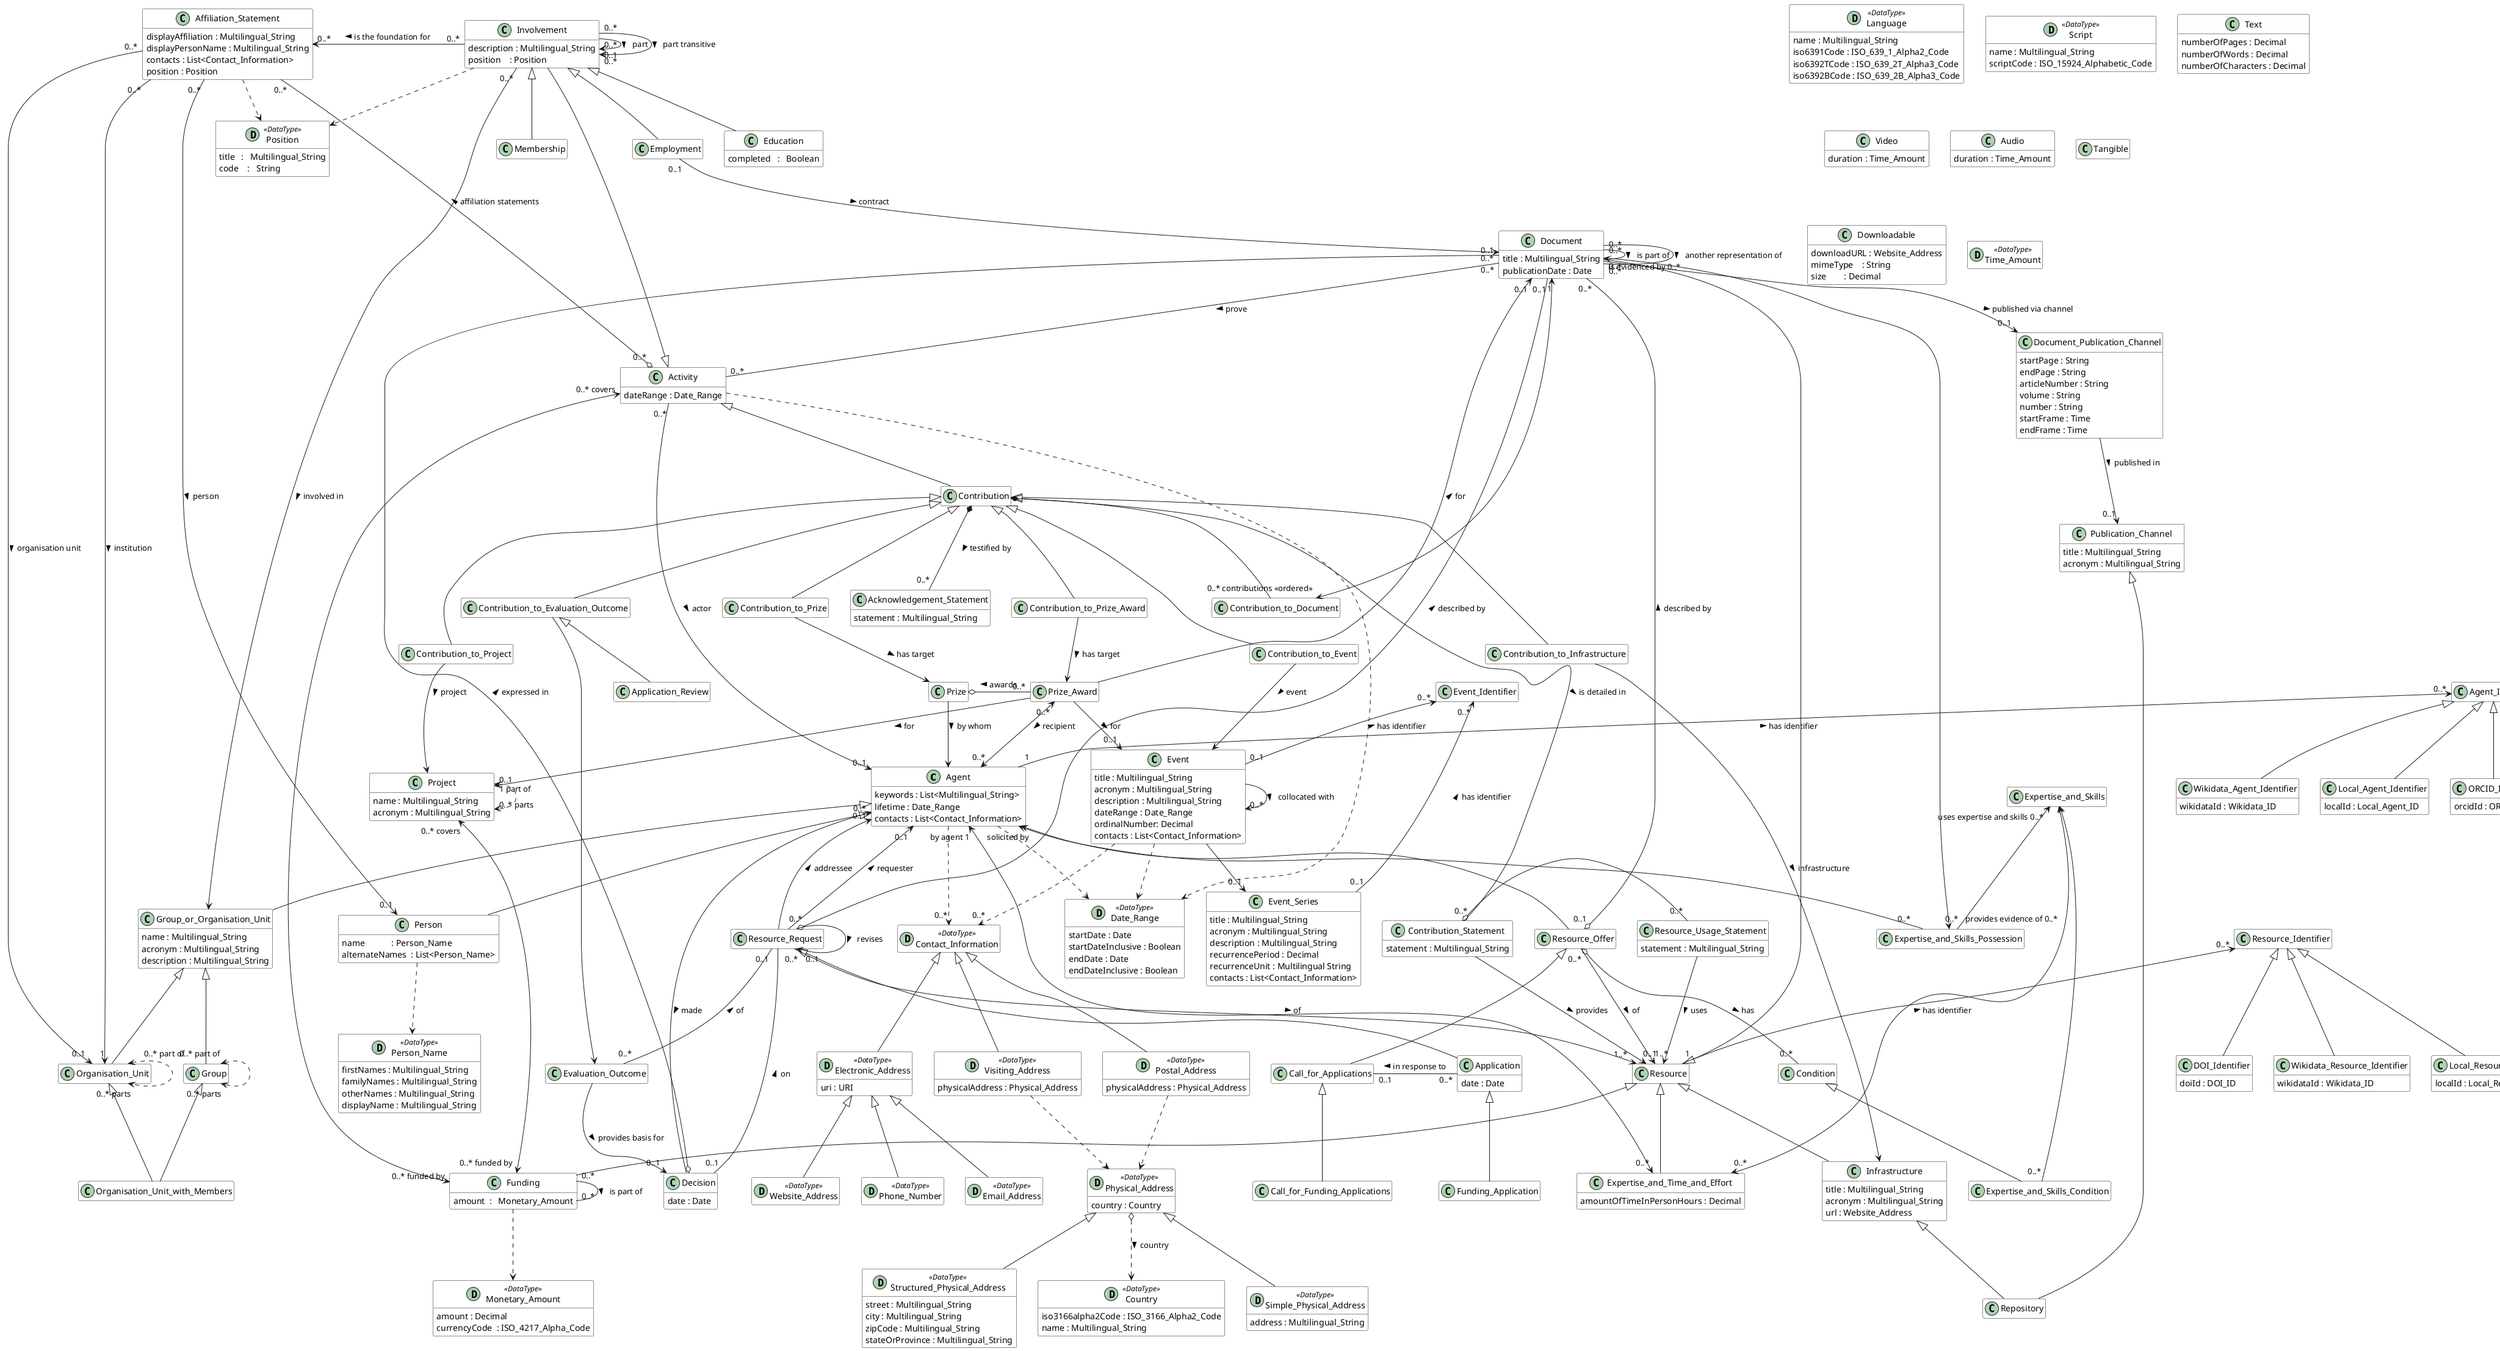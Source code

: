 @startuml
!startsub common
    !define datatype(x) class x << (D,#add0b2) DataType>> #ffffff
    hide empty members
    skinparam BoxPadding 120
!endsub

' === Agent hierarchy ===

!startsub Agent
    class "Agent" #ffffff {
        keywords : List<Multilingual_String>
    	lifetime : Date_Range
    	contacts : List<Contact_Information>
    }
    "Agent" ..> "Date_Range"
    "Agent" ..> "0..*" "Contact_Information"
!endsub

!startsub Person
    class "Person" #ffffff {
        name            : Person_Name
        alternateNames  : List<Person_Name>
    }
!endsub

!startsub Agent_Identifier
    class "Agent_Identifier" #ffffff {
    }

    "Agent_Identifier" "0..*" <-- "1" "Agent" : has identifier <
!endsub

!startsub Agent_Identifier_Hierarchy
    class "ORCID_Identifier" #ffffff {
        orcidId : ORCID_iD
    }

    "Agent_Identifier" <|-- "ORCID_Identifier"

    class "ROR_Identifier" #ffffff {
            rorId : ROR_ID
        }

    "Agent_Identifier" <|-- "ROR_Identifier"

    class "ISNI_Identifier" #ffffff {
            isniId : ISNI_ID
        }

    "Agent_Identifier" <|-- "ISNI_Identifier"

    class "FundRef_Identifier" #ffffff {
            fundRefId : FundRef_ID
        }

    "Agent_Identifier" <|-- "FundRef_Identifier"

    class "Wikidata_Agent_Identifier" #ffffff {
           wikidataId : Wikidata_ID
        }

    "Agent_Identifier" <|-- "Wikidata_Agent_Identifier"

    class "Local_Agent_Identifier" #ffffff {
           localId : Local_Agent_ID
    }

    "Agent_Identifier" <|-- "Local_Agent_Identifier"
!endsub

!startsub Person
    "Agent" <|-- "Person"
!endsub

!startsub Person
    datatype("Person_Name") {
        firstNames : Multilingual_String
        familyNames : Multilingual_String
        otherNames : Multilingual_String
        displayName : Multilingual_String
    }
!endsub

!startsub Person
    "Person" ..> "Person_Name"
!endsub

!startsub Group_or_Organisation_Unit
    class "Group_or_Organisation_Unit" #ffffff {
        name : Multilingual_String
        acronym : Multilingual_String
        description : Multilingual_String
    }
!endsub

!startsub Group_or_Organisation_Unit
	"Agent" <|-- "Group_or_Organisation_Unit"
!endsub

!startsub Group
    class "Group" #ffffff {
    }
!endsub

!startsub Group
	"Group_or_Organisation_Unit" <|-- "Group"
!endsub

!startsub Organisation_Unit
    class "Organisation_Unit" #ffffff {
    }
!endsub

!startsub Organisation_Unit
	"Group_or_Organisation_Unit" <|-- "Organisation_Unit"
!endsub

!startsub Organisation_Unit
	"Organisation_Unit" "0..* part of" <..> "0..* parts" "Organisation_Unit"
!endsub

!startsub Group
	"Group" "0..* part of" <..> "0..* parts" "Group"
!endsub

!startsub Organisation_Unit_with_Members
    class "Organisation_Unit_with_Members" #ffffff {
    }
!endsub

!startsub Organisation_Unit_with_Members
    "Group" <|-- "Organisation_Unit_with_Members"
!endsub

!startsub Organisation_Unit_with_Members
    "Organisation_Unit" <|-- "Organisation_Unit_with_Members"
!endsub

' === Activity hierarchy ===

!startsub Activity
    class "Activity" #ffffff {
  		dateRange : Date_Range
    }
!endsub

!startsub Involvement
    class "Involvement" #ffffff {
        description : Multilingual_String
        position    : Position
    }
!endsub

!startsub Involvement
   "Activity" <|-d- "Involvement"
!endsub

!startsub Employment
    class "Employment" #ffffff {
    }
!endsub

!startsub Employment
    "Involvement" <|-d- "Employment"
!endsub

!startsub Education
    class "Education" #ffffff {
        completed   :   Boolean
    }
!endsub

!startsub Education
    "Involvement" <|-d- "Education"
!endsub

!startsub Membership
    class "Membership" #ffffff {
    }
!endsub

!startsub Membership
    "Involvement" <|-d- "Membership"
!endsub

!startsub Contribution
    class "Contribution" #ffffff {
    }
!endsub

!startsub Contribution
    "Activity" <|-d- "Contribution"
!endsub

!startsub Contribution_to_Project
    class "Contribution_to_Project" #ffffff {
    }
!endsub

!startsub Contribution_to_Project
    "Contribution" <|-d- "Contribution_to_Project"
!endsub

!startsub Contribution_to_Document
    class "Contribution_to_Document" #ffffff {
    }
!endsub

!startsub Contribution_to_Document
    "Contribution" <|-d- "Contribution_to_Document"
!endsub

!startsub Contribution_to_Event
    class "Contribution_to_Event" #ffffff {
    }
!endsub

!startsub Contribution_to_Event
    "Contribution" <|-d- "Contribution_to_Event"
!endsub

!startsub Contribution_to_Infrastructure
    class "Contribution_to_Infrastructure" #ffffff {
    }
!endsub

!startsub Contribution_to_Infrastructure
    "Contribution" <|-d- "Contribution_to_Infrastructure"
!endsub

!startsub Contribution_to_Prize
    class "Contribution_to_Prize" #ffffff {
    }
!endsub

!startsub Contribution_to_Prize
    "Contribution" <|-d- "Contribution_to_Prize"
!endsub

!startsub Contribution_to_Prize_Award
    class "Contribution_to_Prize_Award" #ffffff {
    }
!endsub

!startsub Contribution_to_Prize_Award
    "Contribution" <|-d- "Contribution_to_Prize_Award"
!endsub


!startsub Activity
	"Document" "0..*" -- "0..*" "Activity" : prove >
!endsub

' === Agent - Activity links ===

!startsub Activity
    "Activity" "0..*" --> "0..1" "Agent" : actor >
!endsub

!startsub Involvement
	"Involvement" "0..*" --> "Group_or_Organisation_Unit" : involved in >
!endsub

' === Resource hierarchy ===

!startsub Resource
    class "Resource" #ffffff {
    }
!endsub

!startsub Funding
    class "Funding" #ffffff {
        amount  :   Monetary_Amount
    }
!endsub

!startsub Funding
    datatype("Monetary_Amount") {
        amount : Decimal
        currencyCode  : ISO_4217_Alpha_Code
    }
!endsub

!startsub Funding
    "Funding" ..> "Monetary_Amount"
!endsub

!startsub Funding
     "Resource" <|-- "Funding"
!endsub

!startsub Infrastructure
    class "Infrastructure" #ffffff {
        title : Multilingual_String
        acronym : Multilingual_String
        url : Website_Address
    }

    "Resource" <|-- "Infrastructure"

!endsub

!startsub Contribution_to_Infrastructure
    "Contribution_to_Infrastructure" --> "Infrastructure" : infrastructure >
!endsub

!startsub Document_isa_Resource
	"Resource" <|-- "Document"
!endsub

!startsub Document
    class "Document" #ffffff {
        title : Multilingual_String
        publicationDate : Date
    }

    "Document" "0..*" -- "0..*" "Document" : is part of >

    "Document" "0..*" -- "0..*" "Document" : another representation of >

!endsub

!startsub Publication_Channel
    class "Publication_Channel" #ffffff {
        title : Multilingual_String
        acronym : Multilingual_String
    }

    "Document" --> "0..1" "Document_Publication_Channel" : published via channel >

    class "Document_Publication_Channel" #ffffff {
        startPage : String
        endPage : String
        articleNumber : String
        volume : String
        number : String
        startFrame : Time
        endFrame : Time
    }

    "Document_Publication_Channel" --> "0..1" "Publication_Channel" : published in >

    class "Repository" #ffffff {
    }

    "Publication_Channel" <|-- "Repository"

    "Infrastructure" <|-- "Repository"

!endsub

!startsub Funding
     "Funding" "0..*" -- "0..*" "Funding" : is part of >
!endsub

!startsub Resource_Identifier
    class "Resource_Identifier" #ffffff {
    }

    "Resource_Identifier" "0..*" <-- "1" "Resource" : has identifier <

    class "DOI_Identifier" #ffffff {
        doiId : DOI_ID
    }

    "Resource_Identifier" <|-- "DOI_Identifier"

    class "Wikidata_Resource_Identifier" #ffffff {
        wikidataId : Wikidata_ID
    }

    "Resource_Identifier" <|-- "Wikidata_Resource_Identifier"

    class "Local_Resource_Identifier" #ffffff {
        localId : Local_Resource_ID
    }

    "Resource_Identifier" <|-- "Local_Resource_Identifier"

!endsub

!startsub Contribution_to_Project
    "Contribution_to_Project" --> "Project" : project >
!endsub

!startsub Project
    class "Project" #ffffff {
        name : Multilingual_String
        acronym : Multilingual_String
    }
!endsub

!startsub Project
  	"Project" "1 part of" <..> "0..* parts" "Project"
!endsub

!startsub Event
    class "Event" #ffffff {
        title : Multilingual_String
        acronym : Multilingual_String
        description : Multilingual_String
        dateRange : Date_Range
        ordinalNumber: Decimal
        contacts : List<Contact_Information>
    }

    "Event" ..> "Date_Range"
    "Event" ..> "0..*" "Contact_Information"

    class "Event_Series" #ffffff {
        title : Multilingual_String
        acronym : Multilingual_String
        description : Multilingual_String
        recurrencePeriod : Decimal
        recurrenceUnit : Multilingual String
        contacts : List<Contact_Information>
    }

    Event --> "0..1" "Event_Series"

    Event --> "0..*" "Event" : collocated with >

!endsub

!startsub Event_Identifier
    class "Event_Identifier" #ffffff {
    }

    "Event_Identifier" "0..*" <-- "0..1" "Event" : has identifier <

    "Event_Identifier" "0..*" <-- "0..1" "Event_Series" : has identifier <

!endsub

!startsub Contribution_Statement
    class "Contribution_Statement" #ffffff {
        statement : Multilingual_String
    }
!endsub

!startsub Resource_Usage_Statement
    class "Resource_Usage_Statement" #ffffff {
        statement : Multilingual_String
    }
!endsub

!startsub Physical_Address
    datatype("Physical_Address") {
        country : Country
    }

    datatype("Simple_Physical_Address") {
        address : Multilingual_String
    }

    datatype("Structured_Physical_Address") {
        street : Multilingual_String
        city : Multilingual_String
        zipCode : Multilingual_String
        stateOrProvince : Multilingual_String
    }

     "Physical_Address" <|-d- "Simple_Physical_Address"
     "Physical_Address" <|-d- "Structured_Physical_Address"

     datatype("Contact_Information") {
     }

     datatype("Postal_Address") {
          physicalAddress : Physical_Address
     }

     "Contact_Information" <|-d- "Postal_Address"
     "Postal_Address" ..> "Physical_Address"


     datatype("Visiting_Address") {
          physicalAddress : Physical_Address
     }

     "Contact_Information" <|-d- "Visiting_Address"
     "Visiting_Address" ..> "Physical_Address"

     datatype("Electronic_Address") {
          uri : URI
     }

     "Contact_Information" <|-d- "Electronic_Address"

     datatype("Email_Address") {
     }

     "Electronic_Address" <|-d- "Email_Address"

     datatype("Website_Address") {
     }

     "Electronic_Address" <|-d- "Website_Address"

     datatype("Phone_Number") {
     }

     "Electronic_Address" <|-d- "Phone_Number"


!endsub

!startsub Country
    datatype("Country") {
         iso3166alpha2Code : ISO_3166_Alpha2_Code
         name : Multilingual_String
    }
!endsub

!startsub Physical_Address
    "Physical_Address" o..> "Country" : country >
!endsub

!startsub Affiliation_Statement
    class "Affiliation_Statement" #ffffff {
        displayAffiliation : Multilingual_String
        displayPersonName : Multilingual_String
        contacts : List<Contact_Information>
        position : Position
    }
!endsub

!startsub Application
    class "Application" #ffffff {
        date : Date
    }
!endsub

!startsub Decision
    class "Decision" #ffffff {
        date : Date
    }
!endsub

!startsub Funding_Application
    class "Funding_Application" #ffffff {
    }
!endsub

!startsub Funding_Application
    "Application" <|-- "Funding_Application"
!endsub

!startsub Call_for_Applications
    class "Call_for_Applications" #ffffff {
    }
!endsub

!startsub Call_for_Funding_Applications
    class "Call_for_Funding_Applications" #ffffff {
    }
!endsub

!startsub Evaluation_Outcome
	class "Evaluation_Outcome" #ffffff {
	}
!endsub

!startsub Contribution_to_Evaluation_Outcome
	class "Contribution_to_Evaluation_Outcome" #ffffff {
	}
!endsub

!startsub Application_Review
	class "Application_Review" #ffffff {
	}
!endsub

!startsub Prize
	class "Prize" #ffffff {
	}
!endsub

!startsub Prize_Award
	class "Prize_Award" #ffffff {
	}
!endsub

!startsub Resource_Request
    "Resource_Request" -u-> "0..1" "Agent" : requester >
!endsub

!startsub Resource_Request
    "Resource_Request" -u-> "0..1" "Agent" : addressee >
!endsub

!startsub Resource_Offer
	"Resource_Offer" -u-> "solicited by" "Agent"
!endsub

!startsub Evaluation_Outcome
    "Resource_Request" "0..1" -- "0..*" "Evaluation_Outcome" : of <
!endsub

!startsub Call_for_Applications
    "Application" "0..*" -l- "0..1" "Call_for_Applications" : in response to >
!endsub

!startsub Resource_Request
    "Resource_Request" o-- "0..1" "Document" : described by >
!endsub

!startsub Decision
    "Resource_Request" -r- "0..1" "Decision" : on <
!endsub

!startsub Decision
    "Decision" o-- "0..1" "Document" : expressed in >
!endsub

!startsub Call_for_Funding_Applications
    "Call_for_Applications" <|-- "Call_for_Funding_Applications"
!endsub

!startsub Decision
    "Decision" -u-> "0..*" "Agent" : made <
!endsub

!startsub Evaluation_Outcome
    "Evaluation_Outcome" -d-> "0..1" "Decision" : provides basis for >
!endsub

!startsub Contribution_to_Evaluation_Outcome
    "Contribution" <|-- "Contribution_to_Evaluation_Outcome"
!endsub

!startsub Application_Review
    "Contribution_to_Evaluation_Outcome" <|-- "Application_Review"
!endsub

!startsub Contribution_to_Evaluation_Outcome
    "Contribution_to_Evaluation_Outcome" --> "Evaluation_Outcome"
!endsub

!startsub Affiliation_Statement
    "Activity" "0..*" o-- "0..*" "Affiliation_Statement" : affiliation statements >
    "Affiliation_Statement" "0..*" --> "1" "Organisation_Unit" : institution >
    "Affiliation_Statement" "0..*" --> "0..1" "Organisation_Unit" : organisation unit >
    "Affiliation_Statement" "0..*" --> "0..1" "Person" : person >
!endsub

!startsub Contribution_Statement
    "Contribution" *-- "0..*" "Contribution_Statement" : is detailed in >
!endsub

!startsub Contribution_to_Document
    "Contribution_to_Document" "0..* contributions <<ordered>>" <--> "1" "Document"
!endsub

!startsub Contribution_to_Event
    "Contribution_to_Event" --> "Event" : event >
!endsub

!startsub Contribution_to_Prize
    "Contribution_to_Prize" --> "Prize" : has target >
!endsub

!startsub Contribution_to_Prize_Award
    "Contribution_to_Prize_Award" --> "Prize_Award" : has target >
!endsub

!startsub Contribution
     "Contribution_Statement" --> "0..1" "Resource" : provides >
!endsub

!startsub Resource_Usage_Statement
     "Resource_Usage_Statement" --> "Resource" : uses >
!endsub

!startsub Resource_Usage_Statement
     "Contribution_Statement" o-l- "0..*" "Resource_Usage_Statement"
!endsub

!startsub Prize_Award
	"Prize_Award" "0..*" -l-o "Prize" : awards >
!endsub

!startsub Prize_Award
	"Prize_Award" "0..*" <--> "0..*" "Agent" : recipient >
!endsub

!startsub Prize_Award
	"Prize" --> "Agent" : by whom >
!endsub

!startsub Prize_Award
	"Prize_Award" --> "0..1" "Document" : for >
!endsub

!startsub Prize_Award
	"Prize_Award" --> "0..1" "Project" : for >
!endsub

!startsub Prize_Award
	"Prize_Award" --> "0..1" "Event" : for >
!endsub

!startsub Resource_Offer
	class "Resource_Offer" #ffffff {
	}
!endsub

!startsub Resource_Offer
	"Resource_Offer" "0..*" --> "1..*" "Resource" : of >
!endsub

!startsub Call_for_Applications
	"Resource_Offer" <|-- "Call_for_Applications"
!endsub

!startsub Condition
	class "Condition" #ffffff {
	}
!endsub

!startsub Resource_Offer
	"Resource_Offer" o-- "0..*" "Condition" : has >
!endsub

!startsub Resource_Request
	class "Resource_Request" #ffffff {
	}
!endsub

!startsub Application
	"Resource_Request" <|-- "Application"
!endsub

!startsub Resource_Offer
	"Resource_Offer" "0..1" o-- "0..*" "Document" : described by >
!endsub

!startsub Resource_Request
	"Resource_Request" "0..*" --> "0..1" "Resource_Request" : revises >
!endsub

!startsub Resource_Request
	"Resource_Request" "0..*" --> "1..*" "Resource" : of >
!endsub

!startsub Expertise_and_Skills
	class "Expertise_and_Skills" #ffffff {
	}
!endsub

!startsub Expertise_and_Skills_Possession
	class "Expertise_and_Skills_Possession" #ffffff {
	}
!endsub

!startsub Expertise_and_Skills_Condition
	class "Expertise_and_Skills_Condition" #ffffff {
	}
!endsub

!startsub Expertise_and_Skills_Possession
	"Expertise_and_Skills" <-- "0..*" "Expertise_and_Skills_Possession"
!endsub

!startsub Expertise_and_Skills_Possession
	"Agent" <-- "0..*" "Expertise_and_Skills_Possession"
!endsub

!startsub Expertise_and_Skills_Possession
	"Document" "is evidenced by 0..*" <--> "provides evidence of 0..*" "Expertise_and_Skills_Possession"
!endsub

!startsub Expertise_and_Skills_Condition
	"Expertise_and_Skills" <-- "0..*" "Expertise_and_Skills_Condition"
!endsub

!startsub Expertise_and_Skills_Condition
	"Condition" <|-- "Expertise_and_Skills_Condition"
!endsub

!startsub Expertise_and_Time_and_Effort
	class "Expertise_and_Time_and_Effort" #ffffff {
	  amountOfTimeInPersonHours : Decimal
	}
!endsub

!startsub Expertise_and_Time_and_Effort
	"Resource" <|-- "Expertise_and_Time_and_Effort"
!endsub

!startsub Expertise_and_Time_and_Effort
	"Agent" "by agent 1" <--> "0..*" "Expertise_and_Time_and_Effort"
!endsub

!startsub Expertise_and_Time_and_Effort
	"Expertise_and_Skills" "uses expertise and skills 0..*" <--> "0..*" "Expertise_and_Time_and_Effort"
!endsub

!startsub Position
    datatype("Position") {
        title   :   Multilingual_String
        code    :   String
	}
!endsub

!startsub Position
	"Affiliation_Statement" ..> "Position"
!endsub

!startsub Position
	"Employment" "0..1" --> "0..*" "Document" : contract >
!endsub

!startsub Position
	"Involvement" ..> "Position"
!endsub

!startsub Involvement
	"Involvement" "0..*" -l-> "0..*" "Affiliation_Statement" : is the foundation for >
!endsub

!startsub Involvement
	"Involvement" "0..*" --> "0..1" "Involvement" : part >
!endsub

!startsub Involvement
	"Involvement" "0..*" --> "0..*" "Involvement" : part transitive >
!endsub

!startsub Date_Range
    datatype("Date_Range") {
        startDate : Date
        startDateInclusive : Boolean
        endDate : Date
        endDateInclusive : Boolean
	}
!endsub

!startsub Activity
	"Activity" ..> "Date_Range"
!endsub

!startsub Funding
    "Activity" "0..* covers" <---> "0..* funded by" "Funding"
    "Project" "0..* covers" <---> "0..* funded by" "Funding"
!endsub

!startsub Language
    datatype("Language") {
        name : Multilingual_String
        iso6391Code : ISO_639_1_Alpha2_Code
        iso6392TCode : ISO_639_2T_Alpha3_Code
        iso6392BCode : ISO_639_2B_Alpha3_Code
	}
!endsub

!startsub Script
    datatype("Script") {
        name : Multilingual_String
        scriptCode : ISO_15924_Alphabetic_Code
	}
!endsub

!startsub Acknowledgement_Statement
    class "Acknowledgement_Statement" #ffffff {
        statement : Multilingual_String
    }
!endsub

!startsub Acknowledgement_Statement
    "Contribution" *-- "0..*" "Acknowledgement_Statement" : testified by >
!endsub

!startsub Form
    class "Text" #ffffff {
        numberOfPages : Decimal
        numberOfWords : Decimal
        numberOfCharacters : Decimal
    }

    class "Video" #ffffff {
        duration : Time_Amount
    }

    class "Audio" #ffffff {
        duration : Time_Amount
    }

    class "Tangible" #ffffff {
    }

    class "Downloadable" #ffffff {
        downloadURL : Website_Address
        mimeType    : String
        size        : Decimal
    }

    datatype("Time_Amount") {
    }

!endsub

@enduml
